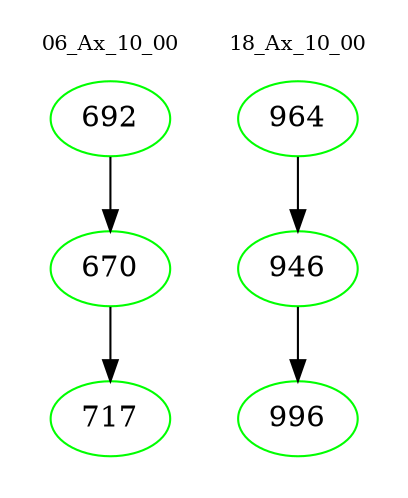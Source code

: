 digraph{
subgraph cluster_0 {
color = white
label = "06_Ax_10_00";
fontsize=10;
T0_692 [label="692", color="green"]
T0_692 -> T0_670 [color="black"]
T0_670 [label="670", color="green"]
T0_670 -> T0_717 [color="black"]
T0_717 [label="717", color="green"]
}
subgraph cluster_1 {
color = white
label = "18_Ax_10_00";
fontsize=10;
T1_964 [label="964", color="green"]
T1_964 -> T1_946 [color="black"]
T1_946 [label="946", color="green"]
T1_946 -> T1_996 [color="black"]
T1_996 [label="996", color="green"]
}
}
